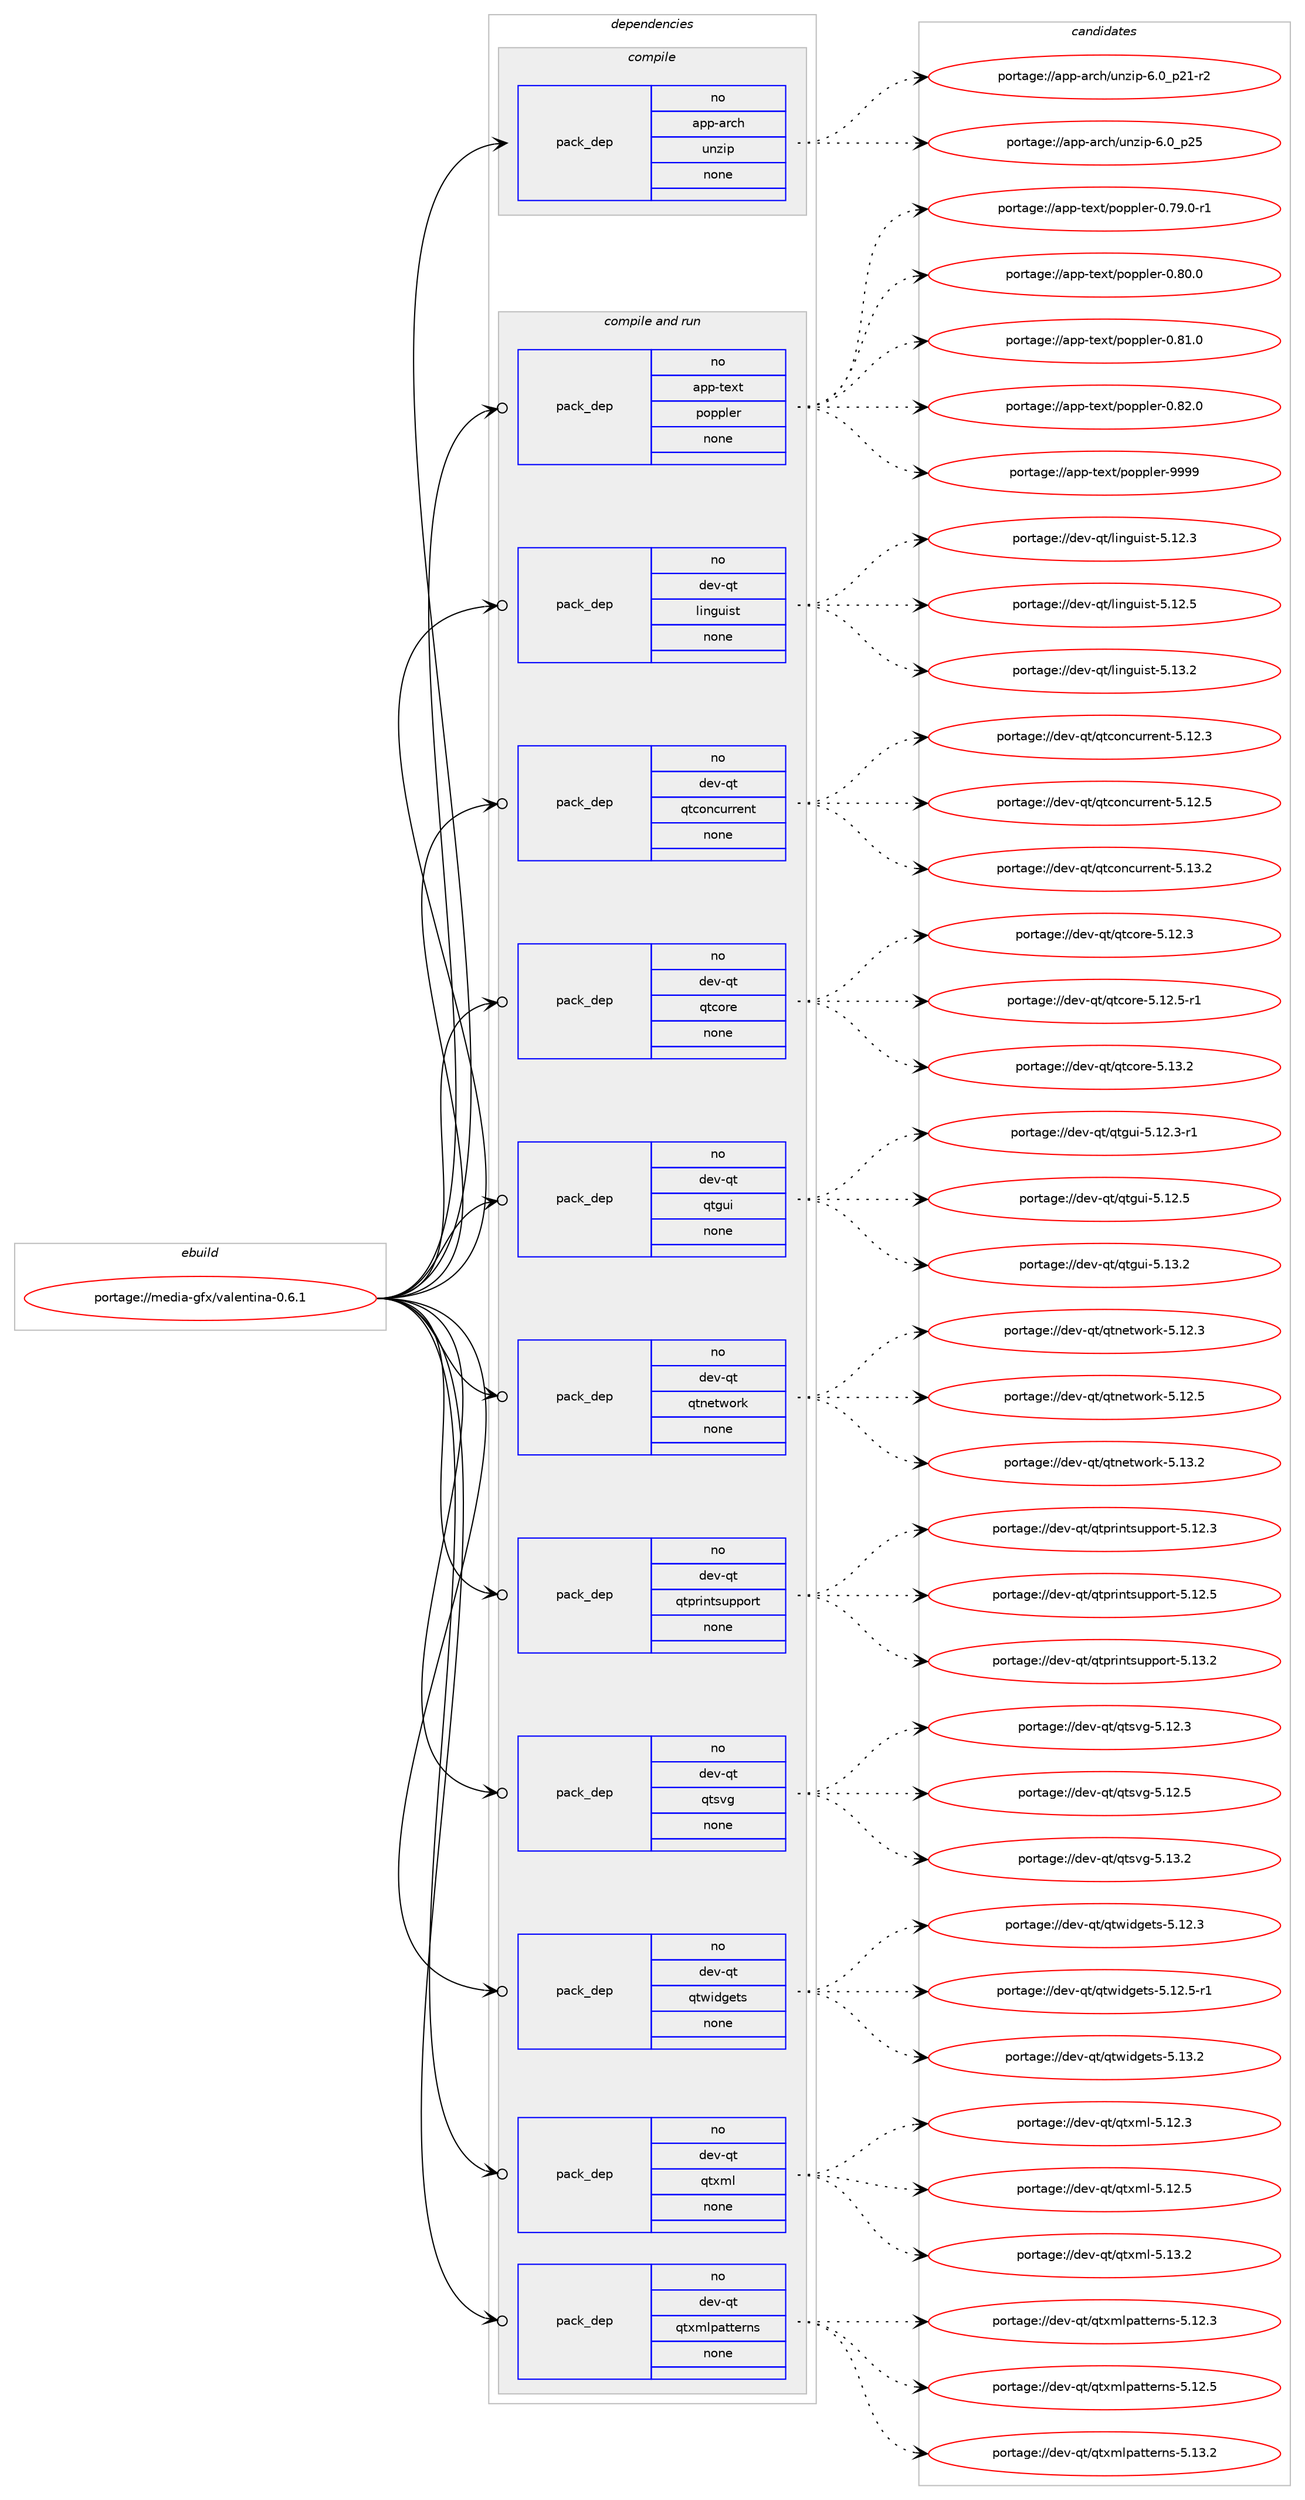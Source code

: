 digraph prolog {

# *************
# Graph options
# *************

newrank=true;
concentrate=true;
compound=true;
graph [rankdir=LR,fontname=Helvetica,fontsize=10,ranksep=1.5];#, ranksep=2.5, nodesep=0.2];
edge  [arrowhead=vee];
node  [fontname=Helvetica,fontsize=10];

# **********
# The ebuild
# **********

subgraph cluster_leftcol {
color=gray;
rank=same;
label=<<i>ebuild</i>>;
id [label="portage://media-gfx/valentina-0.6.1", color=red, width=4, href="../media-gfx/valentina-0.6.1.svg"];
}

# ****************
# The dependencies
# ****************

subgraph cluster_midcol {
color=gray;
label=<<i>dependencies</i>>;
subgraph cluster_compile {
fillcolor="#eeeeee";
style=filled;
label=<<i>compile</i>>;
subgraph pack232662 {
dependency316784 [label=<<TABLE BORDER="0" CELLBORDER="1" CELLSPACING="0" CELLPADDING="4" WIDTH="220"><TR><TD ROWSPAN="6" CELLPADDING="30">pack_dep</TD></TR><TR><TD WIDTH="110">no</TD></TR><TR><TD>app-arch</TD></TR><TR><TD>unzip</TD></TR><TR><TD>none</TD></TR><TR><TD></TD></TR></TABLE>>, shape=none, color=blue];
}
id:e -> dependency316784:w [weight=20,style="solid",arrowhead="vee"];
}
subgraph cluster_compileandrun {
fillcolor="#eeeeee";
style=filled;
label=<<i>compile and run</i>>;
subgraph pack232663 {
dependency316785 [label=<<TABLE BORDER="0" CELLBORDER="1" CELLSPACING="0" CELLPADDING="4" WIDTH="220"><TR><TD ROWSPAN="6" CELLPADDING="30">pack_dep</TD></TR><TR><TD WIDTH="110">no</TD></TR><TR><TD>app-text</TD></TR><TR><TD>poppler</TD></TR><TR><TD>none</TD></TR><TR><TD></TD></TR></TABLE>>, shape=none, color=blue];
}
id:e -> dependency316785:w [weight=20,style="solid",arrowhead="odotvee"];
subgraph pack232664 {
dependency316786 [label=<<TABLE BORDER="0" CELLBORDER="1" CELLSPACING="0" CELLPADDING="4" WIDTH="220"><TR><TD ROWSPAN="6" CELLPADDING="30">pack_dep</TD></TR><TR><TD WIDTH="110">no</TD></TR><TR><TD>dev-qt</TD></TR><TR><TD>linguist</TD></TR><TR><TD>none</TD></TR><TR><TD></TD></TR></TABLE>>, shape=none, color=blue];
}
id:e -> dependency316786:w [weight=20,style="solid",arrowhead="odotvee"];
subgraph pack232665 {
dependency316787 [label=<<TABLE BORDER="0" CELLBORDER="1" CELLSPACING="0" CELLPADDING="4" WIDTH="220"><TR><TD ROWSPAN="6" CELLPADDING="30">pack_dep</TD></TR><TR><TD WIDTH="110">no</TD></TR><TR><TD>dev-qt</TD></TR><TR><TD>qtconcurrent</TD></TR><TR><TD>none</TD></TR><TR><TD></TD></TR></TABLE>>, shape=none, color=blue];
}
id:e -> dependency316787:w [weight=20,style="solid",arrowhead="odotvee"];
subgraph pack232666 {
dependency316788 [label=<<TABLE BORDER="0" CELLBORDER="1" CELLSPACING="0" CELLPADDING="4" WIDTH="220"><TR><TD ROWSPAN="6" CELLPADDING="30">pack_dep</TD></TR><TR><TD WIDTH="110">no</TD></TR><TR><TD>dev-qt</TD></TR><TR><TD>qtcore</TD></TR><TR><TD>none</TD></TR><TR><TD></TD></TR></TABLE>>, shape=none, color=blue];
}
id:e -> dependency316788:w [weight=20,style="solid",arrowhead="odotvee"];
subgraph pack232667 {
dependency316789 [label=<<TABLE BORDER="0" CELLBORDER="1" CELLSPACING="0" CELLPADDING="4" WIDTH="220"><TR><TD ROWSPAN="6" CELLPADDING="30">pack_dep</TD></TR><TR><TD WIDTH="110">no</TD></TR><TR><TD>dev-qt</TD></TR><TR><TD>qtgui</TD></TR><TR><TD>none</TD></TR><TR><TD></TD></TR></TABLE>>, shape=none, color=blue];
}
id:e -> dependency316789:w [weight=20,style="solid",arrowhead="odotvee"];
subgraph pack232668 {
dependency316790 [label=<<TABLE BORDER="0" CELLBORDER="1" CELLSPACING="0" CELLPADDING="4" WIDTH="220"><TR><TD ROWSPAN="6" CELLPADDING="30">pack_dep</TD></TR><TR><TD WIDTH="110">no</TD></TR><TR><TD>dev-qt</TD></TR><TR><TD>qtnetwork</TD></TR><TR><TD>none</TD></TR><TR><TD></TD></TR></TABLE>>, shape=none, color=blue];
}
id:e -> dependency316790:w [weight=20,style="solid",arrowhead="odotvee"];
subgraph pack232669 {
dependency316791 [label=<<TABLE BORDER="0" CELLBORDER="1" CELLSPACING="0" CELLPADDING="4" WIDTH="220"><TR><TD ROWSPAN="6" CELLPADDING="30">pack_dep</TD></TR><TR><TD WIDTH="110">no</TD></TR><TR><TD>dev-qt</TD></TR><TR><TD>qtprintsupport</TD></TR><TR><TD>none</TD></TR><TR><TD></TD></TR></TABLE>>, shape=none, color=blue];
}
id:e -> dependency316791:w [weight=20,style="solid",arrowhead="odotvee"];
subgraph pack232670 {
dependency316792 [label=<<TABLE BORDER="0" CELLBORDER="1" CELLSPACING="0" CELLPADDING="4" WIDTH="220"><TR><TD ROWSPAN="6" CELLPADDING="30">pack_dep</TD></TR><TR><TD WIDTH="110">no</TD></TR><TR><TD>dev-qt</TD></TR><TR><TD>qtsvg</TD></TR><TR><TD>none</TD></TR><TR><TD></TD></TR></TABLE>>, shape=none, color=blue];
}
id:e -> dependency316792:w [weight=20,style="solid",arrowhead="odotvee"];
subgraph pack232671 {
dependency316793 [label=<<TABLE BORDER="0" CELLBORDER="1" CELLSPACING="0" CELLPADDING="4" WIDTH="220"><TR><TD ROWSPAN="6" CELLPADDING="30">pack_dep</TD></TR><TR><TD WIDTH="110">no</TD></TR><TR><TD>dev-qt</TD></TR><TR><TD>qtwidgets</TD></TR><TR><TD>none</TD></TR><TR><TD></TD></TR></TABLE>>, shape=none, color=blue];
}
id:e -> dependency316793:w [weight=20,style="solid",arrowhead="odotvee"];
subgraph pack232672 {
dependency316794 [label=<<TABLE BORDER="0" CELLBORDER="1" CELLSPACING="0" CELLPADDING="4" WIDTH="220"><TR><TD ROWSPAN="6" CELLPADDING="30">pack_dep</TD></TR><TR><TD WIDTH="110">no</TD></TR><TR><TD>dev-qt</TD></TR><TR><TD>qtxml</TD></TR><TR><TD>none</TD></TR><TR><TD></TD></TR></TABLE>>, shape=none, color=blue];
}
id:e -> dependency316794:w [weight=20,style="solid",arrowhead="odotvee"];
subgraph pack232673 {
dependency316795 [label=<<TABLE BORDER="0" CELLBORDER="1" CELLSPACING="0" CELLPADDING="4" WIDTH="220"><TR><TD ROWSPAN="6" CELLPADDING="30">pack_dep</TD></TR><TR><TD WIDTH="110">no</TD></TR><TR><TD>dev-qt</TD></TR><TR><TD>qtxmlpatterns</TD></TR><TR><TD>none</TD></TR><TR><TD></TD></TR></TABLE>>, shape=none, color=blue];
}
id:e -> dependency316795:w [weight=20,style="solid",arrowhead="odotvee"];
}
subgraph cluster_run {
fillcolor="#eeeeee";
style=filled;
label=<<i>run</i>>;
}
}

# **************
# The candidates
# **************

subgraph cluster_choices {
rank=same;
color=gray;
label=<<i>candidates</i>>;

subgraph choice232662 {
color=black;
nodesep=1;
choiceportage9711211245971149910447117110122105112455446489511250494511450 [label="portage://app-arch/unzip-6.0_p21-r2", color=red, width=4,href="../app-arch/unzip-6.0_p21-r2.svg"];
choiceportage971121124597114991044711711012210511245544648951125053 [label="portage://app-arch/unzip-6.0_p25", color=red, width=4,href="../app-arch/unzip-6.0_p25.svg"];
dependency316784:e -> choiceportage9711211245971149910447117110122105112455446489511250494511450:w [style=dotted,weight="100"];
dependency316784:e -> choiceportage971121124597114991044711711012210511245544648951125053:w [style=dotted,weight="100"];
}
subgraph choice232663 {
color=black;
nodesep=1;
choiceportage971121124511610112011647112111112112108101114454846555746484511449 [label="portage://app-text/poppler-0.79.0-r1", color=red, width=4,href="../app-text/poppler-0.79.0-r1.svg"];
choiceportage97112112451161011201164711211111211210810111445484656484648 [label="portage://app-text/poppler-0.80.0", color=red, width=4,href="../app-text/poppler-0.80.0.svg"];
choiceportage97112112451161011201164711211111211210810111445484656494648 [label="portage://app-text/poppler-0.81.0", color=red, width=4,href="../app-text/poppler-0.81.0.svg"];
choiceportage97112112451161011201164711211111211210810111445484656504648 [label="portage://app-text/poppler-0.82.0", color=red, width=4,href="../app-text/poppler-0.82.0.svg"];
choiceportage9711211245116101120116471121111121121081011144557575757 [label="portage://app-text/poppler-9999", color=red, width=4,href="../app-text/poppler-9999.svg"];
dependency316785:e -> choiceportage971121124511610112011647112111112112108101114454846555746484511449:w [style=dotted,weight="100"];
dependency316785:e -> choiceportage97112112451161011201164711211111211210810111445484656484648:w [style=dotted,weight="100"];
dependency316785:e -> choiceportage97112112451161011201164711211111211210810111445484656494648:w [style=dotted,weight="100"];
dependency316785:e -> choiceportage97112112451161011201164711211111211210810111445484656504648:w [style=dotted,weight="100"];
dependency316785:e -> choiceportage9711211245116101120116471121111121121081011144557575757:w [style=dotted,weight="100"];
}
subgraph choice232664 {
color=black;
nodesep=1;
choiceportage100101118451131164710810511010311710511511645534649504651 [label="portage://dev-qt/linguist-5.12.3", color=red, width=4,href="../dev-qt/linguist-5.12.3.svg"];
choiceportage100101118451131164710810511010311710511511645534649504653 [label="portage://dev-qt/linguist-5.12.5", color=red, width=4,href="../dev-qt/linguist-5.12.5.svg"];
choiceportage100101118451131164710810511010311710511511645534649514650 [label="portage://dev-qt/linguist-5.13.2", color=red, width=4,href="../dev-qt/linguist-5.13.2.svg"];
dependency316786:e -> choiceportage100101118451131164710810511010311710511511645534649504651:w [style=dotted,weight="100"];
dependency316786:e -> choiceportage100101118451131164710810511010311710511511645534649504653:w [style=dotted,weight="100"];
dependency316786:e -> choiceportage100101118451131164710810511010311710511511645534649514650:w [style=dotted,weight="100"];
}
subgraph choice232665 {
color=black;
nodesep=1;
choiceportage1001011184511311647113116991111109911711411410111011645534649504651 [label="portage://dev-qt/qtconcurrent-5.12.3", color=red, width=4,href="../dev-qt/qtconcurrent-5.12.3.svg"];
choiceportage1001011184511311647113116991111109911711411410111011645534649504653 [label="portage://dev-qt/qtconcurrent-5.12.5", color=red, width=4,href="../dev-qt/qtconcurrent-5.12.5.svg"];
choiceportage1001011184511311647113116991111109911711411410111011645534649514650 [label="portage://dev-qt/qtconcurrent-5.13.2", color=red, width=4,href="../dev-qt/qtconcurrent-5.13.2.svg"];
dependency316787:e -> choiceportage1001011184511311647113116991111109911711411410111011645534649504651:w [style=dotted,weight="100"];
dependency316787:e -> choiceportage1001011184511311647113116991111109911711411410111011645534649504653:w [style=dotted,weight="100"];
dependency316787:e -> choiceportage1001011184511311647113116991111109911711411410111011645534649514650:w [style=dotted,weight="100"];
}
subgraph choice232666 {
color=black;
nodesep=1;
choiceportage10010111845113116471131169911111410145534649504651 [label="portage://dev-qt/qtcore-5.12.3", color=red, width=4,href="../dev-qt/qtcore-5.12.3.svg"];
choiceportage100101118451131164711311699111114101455346495046534511449 [label="portage://dev-qt/qtcore-5.12.5-r1", color=red, width=4,href="../dev-qt/qtcore-5.12.5-r1.svg"];
choiceportage10010111845113116471131169911111410145534649514650 [label="portage://dev-qt/qtcore-5.13.2", color=red, width=4,href="../dev-qt/qtcore-5.13.2.svg"];
dependency316788:e -> choiceportage10010111845113116471131169911111410145534649504651:w [style=dotted,weight="100"];
dependency316788:e -> choiceportage100101118451131164711311699111114101455346495046534511449:w [style=dotted,weight="100"];
dependency316788:e -> choiceportage10010111845113116471131169911111410145534649514650:w [style=dotted,weight="100"];
}
subgraph choice232667 {
color=black;
nodesep=1;
choiceportage1001011184511311647113116103117105455346495046514511449 [label="portage://dev-qt/qtgui-5.12.3-r1", color=red, width=4,href="../dev-qt/qtgui-5.12.3-r1.svg"];
choiceportage100101118451131164711311610311710545534649504653 [label="portage://dev-qt/qtgui-5.12.5", color=red, width=4,href="../dev-qt/qtgui-5.12.5.svg"];
choiceportage100101118451131164711311610311710545534649514650 [label="portage://dev-qt/qtgui-5.13.2", color=red, width=4,href="../dev-qt/qtgui-5.13.2.svg"];
dependency316789:e -> choiceportage1001011184511311647113116103117105455346495046514511449:w [style=dotted,weight="100"];
dependency316789:e -> choiceportage100101118451131164711311610311710545534649504653:w [style=dotted,weight="100"];
dependency316789:e -> choiceportage100101118451131164711311610311710545534649514650:w [style=dotted,weight="100"];
}
subgraph choice232668 {
color=black;
nodesep=1;
choiceportage100101118451131164711311611010111611911111410745534649504651 [label="portage://dev-qt/qtnetwork-5.12.3", color=red, width=4,href="../dev-qt/qtnetwork-5.12.3.svg"];
choiceportage100101118451131164711311611010111611911111410745534649504653 [label="portage://dev-qt/qtnetwork-5.12.5", color=red, width=4,href="../dev-qt/qtnetwork-5.12.5.svg"];
choiceportage100101118451131164711311611010111611911111410745534649514650 [label="portage://dev-qt/qtnetwork-5.13.2", color=red, width=4,href="../dev-qt/qtnetwork-5.13.2.svg"];
dependency316790:e -> choiceportage100101118451131164711311611010111611911111410745534649504651:w [style=dotted,weight="100"];
dependency316790:e -> choiceportage100101118451131164711311611010111611911111410745534649504653:w [style=dotted,weight="100"];
dependency316790:e -> choiceportage100101118451131164711311611010111611911111410745534649514650:w [style=dotted,weight="100"];
}
subgraph choice232669 {
color=black;
nodesep=1;
choiceportage100101118451131164711311611211410511011611511711211211111411645534649504651 [label="portage://dev-qt/qtprintsupport-5.12.3", color=red, width=4,href="../dev-qt/qtprintsupport-5.12.3.svg"];
choiceportage100101118451131164711311611211410511011611511711211211111411645534649504653 [label="portage://dev-qt/qtprintsupport-5.12.5", color=red, width=4,href="../dev-qt/qtprintsupport-5.12.5.svg"];
choiceportage100101118451131164711311611211410511011611511711211211111411645534649514650 [label="portage://dev-qt/qtprintsupport-5.13.2", color=red, width=4,href="../dev-qt/qtprintsupport-5.13.2.svg"];
dependency316791:e -> choiceportage100101118451131164711311611211410511011611511711211211111411645534649504651:w [style=dotted,weight="100"];
dependency316791:e -> choiceportage100101118451131164711311611211410511011611511711211211111411645534649504653:w [style=dotted,weight="100"];
dependency316791:e -> choiceportage100101118451131164711311611211410511011611511711211211111411645534649514650:w [style=dotted,weight="100"];
}
subgraph choice232670 {
color=black;
nodesep=1;
choiceportage100101118451131164711311611511810345534649504651 [label="portage://dev-qt/qtsvg-5.12.3", color=red, width=4,href="../dev-qt/qtsvg-5.12.3.svg"];
choiceportage100101118451131164711311611511810345534649504653 [label="portage://dev-qt/qtsvg-5.12.5", color=red, width=4,href="../dev-qt/qtsvg-5.12.5.svg"];
choiceportage100101118451131164711311611511810345534649514650 [label="portage://dev-qt/qtsvg-5.13.2", color=red, width=4,href="../dev-qt/qtsvg-5.13.2.svg"];
dependency316792:e -> choiceportage100101118451131164711311611511810345534649504651:w [style=dotted,weight="100"];
dependency316792:e -> choiceportage100101118451131164711311611511810345534649504653:w [style=dotted,weight="100"];
dependency316792:e -> choiceportage100101118451131164711311611511810345534649514650:w [style=dotted,weight="100"];
}
subgraph choice232671 {
color=black;
nodesep=1;
choiceportage100101118451131164711311611910510010310111611545534649504651 [label="portage://dev-qt/qtwidgets-5.12.3", color=red, width=4,href="../dev-qt/qtwidgets-5.12.3.svg"];
choiceportage1001011184511311647113116119105100103101116115455346495046534511449 [label="portage://dev-qt/qtwidgets-5.12.5-r1", color=red, width=4,href="../dev-qt/qtwidgets-5.12.5-r1.svg"];
choiceportage100101118451131164711311611910510010310111611545534649514650 [label="portage://dev-qt/qtwidgets-5.13.2", color=red, width=4,href="../dev-qt/qtwidgets-5.13.2.svg"];
dependency316793:e -> choiceportage100101118451131164711311611910510010310111611545534649504651:w [style=dotted,weight="100"];
dependency316793:e -> choiceportage1001011184511311647113116119105100103101116115455346495046534511449:w [style=dotted,weight="100"];
dependency316793:e -> choiceportage100101118451131164711311611910510010310111611545534649514650:w [style=dotted,weight="100"];
}
subgraph choice232672 {
color=black;
nodesep=1;
choiceportage100101118451131164711311612010910845534649504651 [label="portage://dev-qt/qtxml-5.12.3", color=red, width=4,href="../dev-qt/qtxml-5.12.3.svg"];
choiceportage100101118451131164711311612010910845534649504653 [label="portage://dev-qt/qtxml-5.12.5", color=red, width=4,href="../dev-qt/qtxml-5.12.5.svg"];
choiceportage100101118451131164711311612010910845534649514650 [label="portage://dev-qt/qtxml-5.13.2", color=red, width=4,href="../dev-qt/qtxml-5.13.2.svg"];
dependency316794:e -> choiceportage100101118451131164711311612010910845534649504651:w [style=dotted,weight="100"];
dependency316794:e -> choiceportage100101118451131164711311612010910845534649504653:w [style=dotted,weight="100"];
dependency316794:e -> choiceportage100101118451131164711311612010910845534649514650:w [style=dotted,weight="100"];
}
subgraph choice232673 {
color=black;
nodesep=1;
choiceportage10010111845113116471131161201091081129711611610111411011545534649504651 [label="portage://dev-qt/qtxmlpatterns-5.12.3", color=red, width=4,href="../dev-qt/qtxmlpatterns-5.12.3.svg"];
choiceportage10010111845113116471131161201091081129711611610111411011545534649504653 [label="portage://dev-qt/qtxmlpatterns-5.12.5", color=red, width=4,href="../dev-qt/qtxmlpatterns-5.12.5.svg"];
choiceportage10010111845113116471131161201091081129711611610111411011545534649514650 [label="portage://dev-qt/qtxmlpatterns-5.13.2", color=red, width=4,href="../dev-qt/qtxmlpatterns-5.13.2.svg"];
dependency316795:e -> choiceportage10010111845113116471131161201091081129711611610111411011545534649504651:w [style=dotted,weight="100"];
dependency316795:e -> choiceportage10010111845113116471131161201091081129711611610111411011545534649504653:w [style=dotted,weight="100"];
dependency316795:e -> choiceportage10010111845113116471131161201091081129711611610111411011545534649514650:w [style=dotted,weight="100"];
}
}

}
